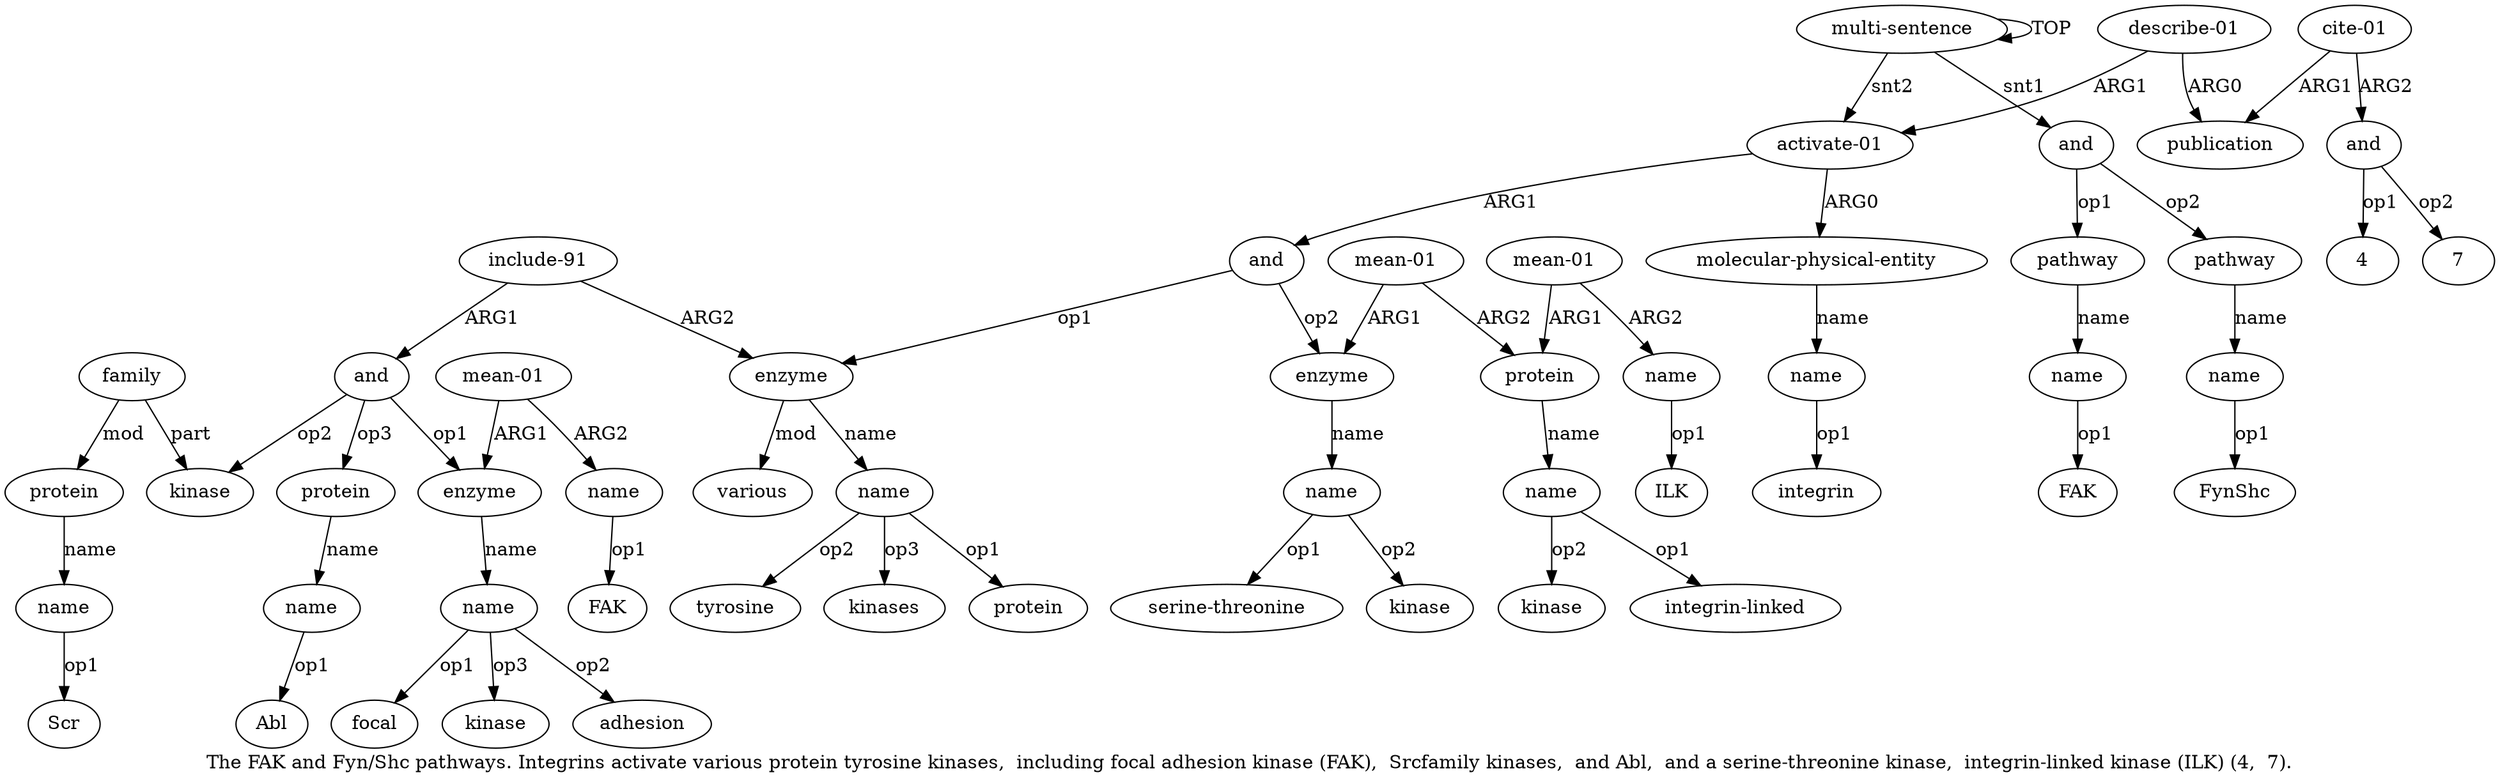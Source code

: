 digraph  {
	graph [label="The FAK and Fyn/Shc pathways. Integrins activate various protein tyrosine kinases,  including focal adhesion kinase (FAK),  Srcfamily \
kinases,  and Abl,  and a serine-threonine kinase,  integrin-linked kinase (ILK) (4,  7)."];
	node [label="\N"];
	a20	 [color=black,
		gold_ind=20,
		gold_label=protein,
		label=protein,
		test_ind=20,
		test_label=protein];
	a21	 [color=black,
		gold_ind=21,
		gold_label=name,
		label=name,
		test_ind=21,
		test_label=name];
	a20 -> a21 [key=0,
	color=black,
	gold_label=name,
	label=name,
	test_label=name];
"a21 Scr" [color=black,
	gold_ind=-1,
	gold_label=Scr,
	label=Scr,
	test_ind=-1,
	test_label=Scr];
a21 -> "a21 Scr" [key=0,
color=black,
gold_label=op1,
label=op1,
test_label=op1];
a22 [color=black,
gold_ind=22,
gold_label=protein,
label=protein,
test_ind=22,
test_label=protein];
a23 [color=black,
gold_ind=23,
gold_label=name,
label=name,
test_ind=23,
test_label=name];
a22 -> a23 [key=0,
color=black,
gold_label=name,
label=name,
test_label=name];
"a23 Abl" [color=black,
gold_ind=-1,
gold_label=Abl,
label=Abl,
test_ind=-1,
test_label=Abl];
a23 -> "a23 Abl" [key=0,
color=black,
gold_label=op1,
label=op1,
test_label=op1];
a24 [color=black,
gold_ind=24,
gold_label=various,
label=various,
test_ind=24,
test_label=various];
a25 [color=black,
gold_ind=25,
gold_label=enzyme,
label=enzyme,
test_ind=25,
test_label=enzyme];
a26 [color=black,
gold_ind=26,
gold_label=name,
label=name,
test_ind=26,
test_label=name];
a25 -> a26 [key=0,
color=black,
gold_label=name,
label=name,
test_label=name];
"a26 serine-threonine" [color=black,
gold_ind=-1,
gold_label="serine-threonine",
label="serine-threonine",
test_ind=-1,
test_label="serine-threonine"];
a26 -> "a26 serine-threonine" [key=0,
color=black,
gold_label=op1,
label=op1,
test_label=op1];
"a26 kinase" [color=black,
gold_ind=-1,
gold_label=kinase,
label=kinase,
test_ind=-1,
test_label=kinase];
a26 -> "a26 kinase" [key=0,
color=black,
gold_label=op2,
label=op2,
test_label=op2];
a27 [color=black,
gold_ind=27,
gold_label="mean-01",
label="mean-01",
test_ind=27,
test_label="mean-01"];
a27 -> a25 [key=0,
color=black,
gold_label=ARG1,
label=ARG1,
test_label=ARG1];
a28 [color=black,
gold_ind=28,
gold_label=protein,
label=protein,
test_ind=28,
test_label=protein];
a27 -> a28 [key=0,
color=black,
gold_label=ARG2,
label=ARG2,
test_label=ARG2];
a29 [color=black,
gold_ind=29,
gold_label=name,
label=name,
test_ind=29,
test_label=name];
a28 -> a29 [key=0,
color=black,
gold_label=name,
label=name,
test_label=name];
"a29 kinase" [color=black,
gold_ind=-1,
gold_label=kinase,
label=kinase,
test_ind=-1,
test_label=kinase];
a29 -> "a29 kinase" [key=0,
color=black,
gold_label=op2,
label=op2,
test_label=op2];
"a29 integrin-linked" [color=black,
gold_ind=-1,
gold_label="integrin-linked",
label="integrin-linked",
test_ind=-1,
test_label="integrin-linked"];
a29 -> "a29 integrin-linked" [key=0,
color=black,
gold_label=op1,
label=op1,
test_label=op1];
a31 [color=black,
gold_ind=31,
gold_label=name,
label=name,
test_ind=31,
test_label=name];
"a31 ILK" [color=black,
gold_ind=-1,
gold_label=ILK,
label=ILK,
test_ind=-1,
test_label=ILK];
a31 -> "a31 ILK" [key=0,
color=black,
gold_label=op1,
label=op1,
test_label=op1];
a30 [color=black,
gold_ind=30,
gold_label="mean-01",
label="mean-01",
test_ind=30,
test_label="mean-01"];
a30 -> a28 [key=0,
color=black,
gold_label=ARG1,
label=ARG1,
test_label=ARG1];
a30 -> a31 [key=0,
color=black,
gold_label=ARG2,
label=ARG2,
test_label=ARG2];
a33 [color=black,
gold_ind=33,
gold_label=publication,
label=publication,
test_ind=33,
test_label=publication];
"a3 FAK" [color=black,
gold_ind=-1,
gold_label=FAK,
label=FAK,
test_ind=-1,
test_label=FAK];
a35 [color=black,
gold_ind=35,
gold_label=and,
label=and,
test_ind=35,
test_label=and];
"a35 4" [color=black,
gold_ind=-1,
gold_label=4,
label=4,
test_ind=-1,
test_label=4];
a35 -> "a35 4" [key=0,
color=black,
gold_label=op1,
label=op1,
test_label=op1];
"a35 7" [color=black,
gold_ind=-1,
gold_label=7,
label=7,
test_ind=-1,
test_label=7];
a35 -> "a35 7" [key=0,
color=black,
gold_label=op2,
label=op2,
test_label=op2];
"a11 kinases" [color=black,
gold_ind=-1,
gold_label=kinases,
label=kinases,
test_ind=-1,
test_label=kinases];
"a17 FAK" [color=black,
gold_ind=-1,
gold_label=FAK,
label=FAK,
test_ind=-1,
test_label=FAK];
a34 [color=black,
gold_ind=34,
gold_label="cite-01",
label="cite-01",
test_ind=34,
test_label="cite-01"];
a34 -> a33 [key=0,
color=black,
gold_label=ARG1,
label=ARG1,
test_label=ARG1];
a34 -> a35 [key=0,
color=black,
gold_label=ARG2,
label=ARG2,
test_label=ARG2];
"a15 kinase" [color=black,
gold_ind=-1,
gold_label=kinase,
label=kinase,
test_ind=-1,
test_label=kinase];
a32 [color=black,
gold_ind=32,
gold_label="describe-01",
label="describe-01",
test_ind=32,
test_label="describe-01"];
a32 -> a33 [key=0,
color=black,
gold_label=ARG0,
label=ARG0,
test_label=ARG0];
a6 [color=black,
gold_ind=6,
gold_label="activate-01",
label="activate-01",
test_ind=6,
test_label="activate-01"];
a32 -> a6 [key=0,
color=black,
gold_label=ARG1,
label=ARG1,
test_label=ARG1];
a15 [color=black,
gold_ind=15,
gold_label=name,
label=name,
test_ind=15,
test_label=name];
a15 -> "a15 kinase" [key=0,
color=black,
gold_label=op3,
label=op3,
test_label=op3];
"a15 adhesion" [color=black,
gold_ind=-1,
gold_label=adhesion,
label=adhesion,
test_ind=-1,
test_label=adhesion];
a15 -> "a15 adhesion" [key=0,
color=black,
gold_label=op2,
label=op2,
test_label=op2];
"a15 focal" [color=black,
gold_ind=-1,
gold_label=focal,
label=focal,
test_ind=-1,
test_label=focal];
a15 -> "a15 focal" [key=0,
color=black,
gold_label=op1,
label=op1,
test_label=op1];
a14 [color=black,
gold_ind=14,
gold_label=enzyme,
label=enzyme,
test_ind=14,
test_label=enzyme];
a14 -> a15 [key=0,
color=black,
gold_label=name,
label=name,
test_label=name];
a17 [color=black,
gold_ind=17,
gold_label=name,
label=name,
test_ind=17,
test_label=name];
a17 -> "a17 FAK" [key=0,
color=black,
gold_label=op1,
label=op1,
test_label=op1];
a16 [color=black,
gold_ind=16,
gold_label="mean-01",
label="mean-01",
test_ind=16,
test_label="mean-01"];
a16 -> a14 [key=0,
color=black,
gold_label=ARG1,
label=ARG1,
test_label=ARG1];
a16 -> a17 [key=0,
color=black,
gold_label=ARG2,
label=ARG2,
test_label=ARG2];
a11 [color=black,
gold_ind=11,
gold_label=name,
label=name,
test_ind=11,
test_label=name];
a11 -> "a11 kinases" [key=0,
color=black,
gold_label=op3,
label=op3,
test_label=op3];
"a11 protein" [color=black,
gold_ind=-1,
gold_label=protein,
label=protein,
test_ind=-1,
test_label=protein];
a11 -> "a11 protein" [key=0,
color=black,
gold_label=op1,
label=op1,
test_label=op1];
"a11 tyrosine" [color=black,
gold_ind=-1,
gold_label=tyrosine,
label=tyrosine,
test_ind=-1,
test_label=tyrosine];
a11 -> "a11 tyrosine" [key=0,
color=black,
gold_label=op2,
label=op2,
test_label=op2];
a10 [color=black,
gold_ind=10,
gold_label=enzyme,
label=enzyme,
test_ind=10,
test_label=enzyme];
a10 -> a24 [key=0,
color=black,
gold_label=mod,
label=mod,
test_label=mod];
a10 -> a11 [key=0,
color=black,
gold_label=name,
label=name,
test_label=name];
a13 [color=black,
gold_ind=13,
gold_label=and,
label=and,
test_ind=13,
test_label=and];
a13 -> a22 [key=0,
color=black,
gold_label=op3,
label=op3,
test_label=op3];
a13 -> a14 [key=0,
color=black,
gold_label=op1,
label=op1,
test_label=op1];
a18 [color=black,
gold_ind=18,
gold_label=kinase,
label=kinase,
test_ind=18,
test_label=kinase];
a13 -> a18 [key=0,
color=black,
gold_label=op2,
label=op2,
test_label=op2];
a12 [color=black,
gold_ind=12,
gold_label="include-91",
label="include-91",
test_ind=12,
test_label="include-91"];
a12 -> a10 [key=0,
color=black,
gold_label=ARG2,
label=ARG2,
test_label=ARG2];
a12 -> a13 [key=0,
color=black,
gold_label=ARG1,
label=ARG1,
test_label=ARG1];
a19 [color=black,
gold_ind=19,
gold_label=family,
label=family,
test_ind=19,
test_label=family];
a19 -> a20 [key=0,
color=black,
gold_label=mod,
label=mod,
test_label=mod];
a19 -> a18 [key=0,
color=black,
gold_label=part,
label=part,
test_label=part];
a1 [color=black,
gold_ind=1,
gold_label=and,
label=and,
test_ind=1,
test_label=and];
a2 [color=black,
gold_ind=2,
gold_label=pathway,
label=pathway,
test_ind=2,
test_label=pathway];
a1 -> a2 [key=0,
color=black,
gold_label=op1,
label=op1,
test_label=op1];
a4 [color=black,
gold_ind=4,
gold_label=pathway,
label=pathway,
test_ind=4,
test_label=pathway];
a1 -> a4 [key=0,
color=black,
gold_label=op2,
label=op2,
test_label=op2];
a0 [color=black,
gold_ind=0,
gold_label="multi-sentence",
label="multi-sentence",
test_ind=0,
test_label="multi-sentence"];
a0 -> a1 [key=0,
color=black,
gold_label=snt1,
label=snt1,
test_label=snt1];
a0 -> a0 [key=0,
color=black,
gold_label=TOP,
label=TOP,
test_label=TOP];
a0 -> a6 [key=0,
color=black,
gold_label=snt2,
label=snt2,
test_label=snt2];
a3 [color=black,
gold_ind=3,
gold_label=name,
label=name,
test_ind=3,
test_label=name];
a3 -> "a3 FAK" [key=0,
color=black,
gold_label=op1,
label=op1,
test_label=op1];
a2 -> a3 [key=0,
color=black,
gold_label=name,
label=name,
test_label=name];
a5 [color=black,
gold_ind=5,
gold_label=name,
label=name,
test_ind=5,
test_label=name];
"a5 FynShc" [color=black,
gold_ind=-1,
gold_label=FynShc,
label=FynShc,
test_ind=-1,
test_label=FynShc];
a5 -> "a5 FynShc" [key=0,
color=black,
gold_label=op1,
label=op1,
test_label=op1];
a4 -> a5 [key=0,
color=black,
gold_label=name,
label=name,
test_label=name];
a7 [color=black,
gold_ind=7,
gold_label="molecular-physical-entity",
label="molecular-physical-entity",
test_ind=7,
test_label="molecular-physical-entity"];
a8 [color=black,
gold_ind=8,
gold_label=name,
label=name,
test_ind=8,
test_label=name];
a7 -> a8 [key=0,
color=black,
gold_label=name,
label=name,
test_label=name];
a6 -> a7 [key=0,
color=black,
gold_label=ARG0,
label=ARG0,
test_label=ARG0];
a9 [color=black,
gold_ind=9,
gold_label=and,
label=and,
test_ind=9,
test_label=and];
a6 -> a9 [key=0,
color=black,
gold_label=ARG1,
label=ARG1,
test_label=ARG1];
a9 -> a25 [key=0,
color=black,
gold_label=op2,
label=op2,
test_label=op2];
a9 -> a10 [key=0,
color=black,
gold_label=op1,
label=op1,
test_label=op1];
"a8 integrin" [color=black,
gold_ind=-1,
gold_label=integrin,
label=integrin,
test_ind=-1,
test_label=integrin];
a8 -> "a8 integrin" [key=0,
color=black,
gold_label=op1,
label=op1,
test_label=op1];
}

